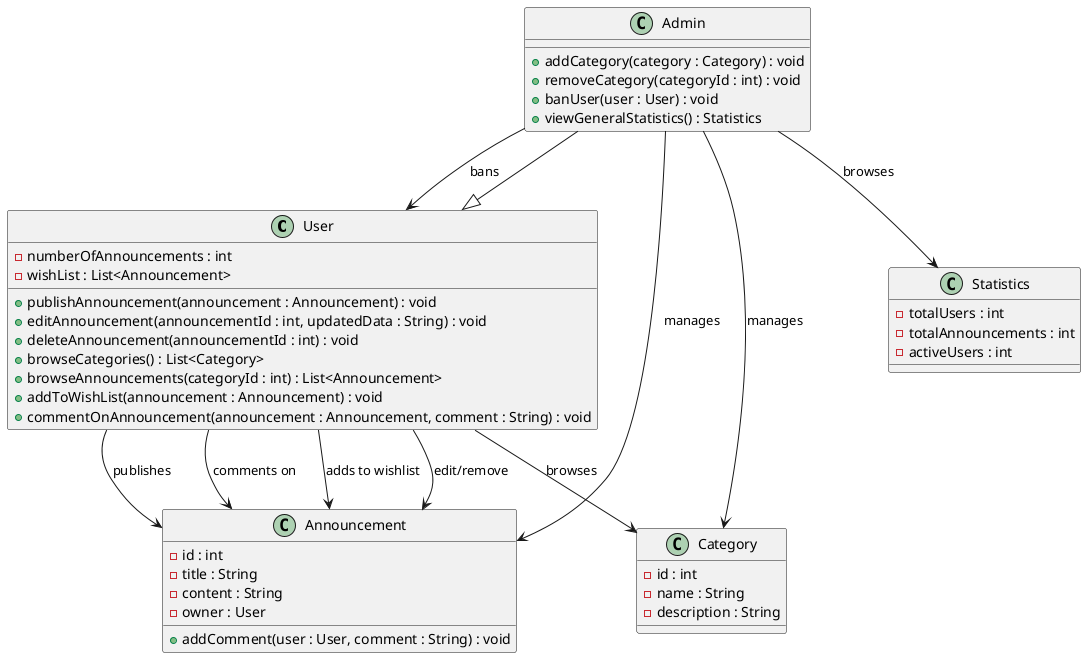 @startuml

class User {
    - numberOfAnnouncements : int
    - wishList : List<Announcement>
    + publishAnnouncement(announcement : Announcement) : void
    + editAnnouncement(announcementId : int, updatedData : String) : void
    + deleteAnnouncement(announcementId : int) : void
    + browseCategories() : List<Category>
    + browseAnnouncements(categoryId : int) : List<Announcement>
    + addToWishList(announcement : Announcement) : void
    + commentOnAnnouncement(announcement : Announcement, comment : String) : void
}

class Admin {
    + addCategory(category : Category) : void
    + removeCategory(categoryId : int) : void
    + banUser(user : User) : void
    + viewGeneralStatistics() : Statistics
}

Admin --|> User

class Announcement {
    - id : int
    - title : String
    - content : String
    - owner : User
    + addComment(user : User, comment : String) : void
}

class Category {
    - id : int
    - name : String
    - description : String
}

class Statistics {
    - totalUsers : int
    - totalAnnouncements : int
    - activeUsers : int
}

User --> Announcement : publishes
User --> Announcement : comments on
User --> Category : browses
User --> Announcement : adds to wishlist
User --> Announcement : edit/remove
Admin --> Category : manages
Admin --> User : bans
Admin --> Announcement : manages
Admin --> Statistics : browses

@enduml

